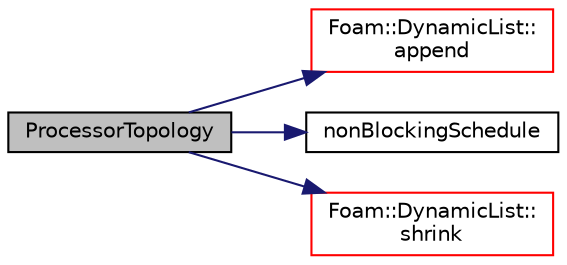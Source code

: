 digraph "ProcessorTopology"
{
  bgcolor="transparent";
  edge [fontname="Helvetica",fontsize="10",labelfontname="Helvetica",labelfontsize="10"];
  node [fontname="Helvetica",fontsize="10",shape=record];
  rankdir="LR";
  Node1 [label="ProcessorTopology",height=0.2,width=0.4,color="black", fillcolor="grey75", style="filled", fontcolor="black"];
  Node1 -> Node2 [color="midnightblue",fontsize="10",style="solid",fontname="Helvetica"];
  Node2 [label="Foam::DynamicList::\lappend",height=0.2,width=0.4,color="red",URL="$a00603.html#a7b67b42af715604376ad63a681dee6d8",tooltip="Append an element at the end of the list. "];
  Node1 -> Node3 [color="midnightblue",fontsize="10",style="solid",fontname="Helvetica"];
  Node3 [label="nonBlockingSchedule",height=0.2,width=0.4,color="black",URL="$a01998.html#af063e9d52ed1a2d23bdbc8c9543dcacb",tooltip="Calculate non-blocking (i.e. unscheduled) schedule. "];
  Node1 -> Node4 [color="midnightblue",fontsize="10",style="solid",fontname="Helvetica"];
  Node4 [label="Foam::DynamicList::\lshrink",height=0.2,width=0.4,color="red",URL="$a00603.html#a88964e734acd91f096c914d0cc5a6e75",tooltip="Shrink the allocated space to the number of elements used. "];
}
